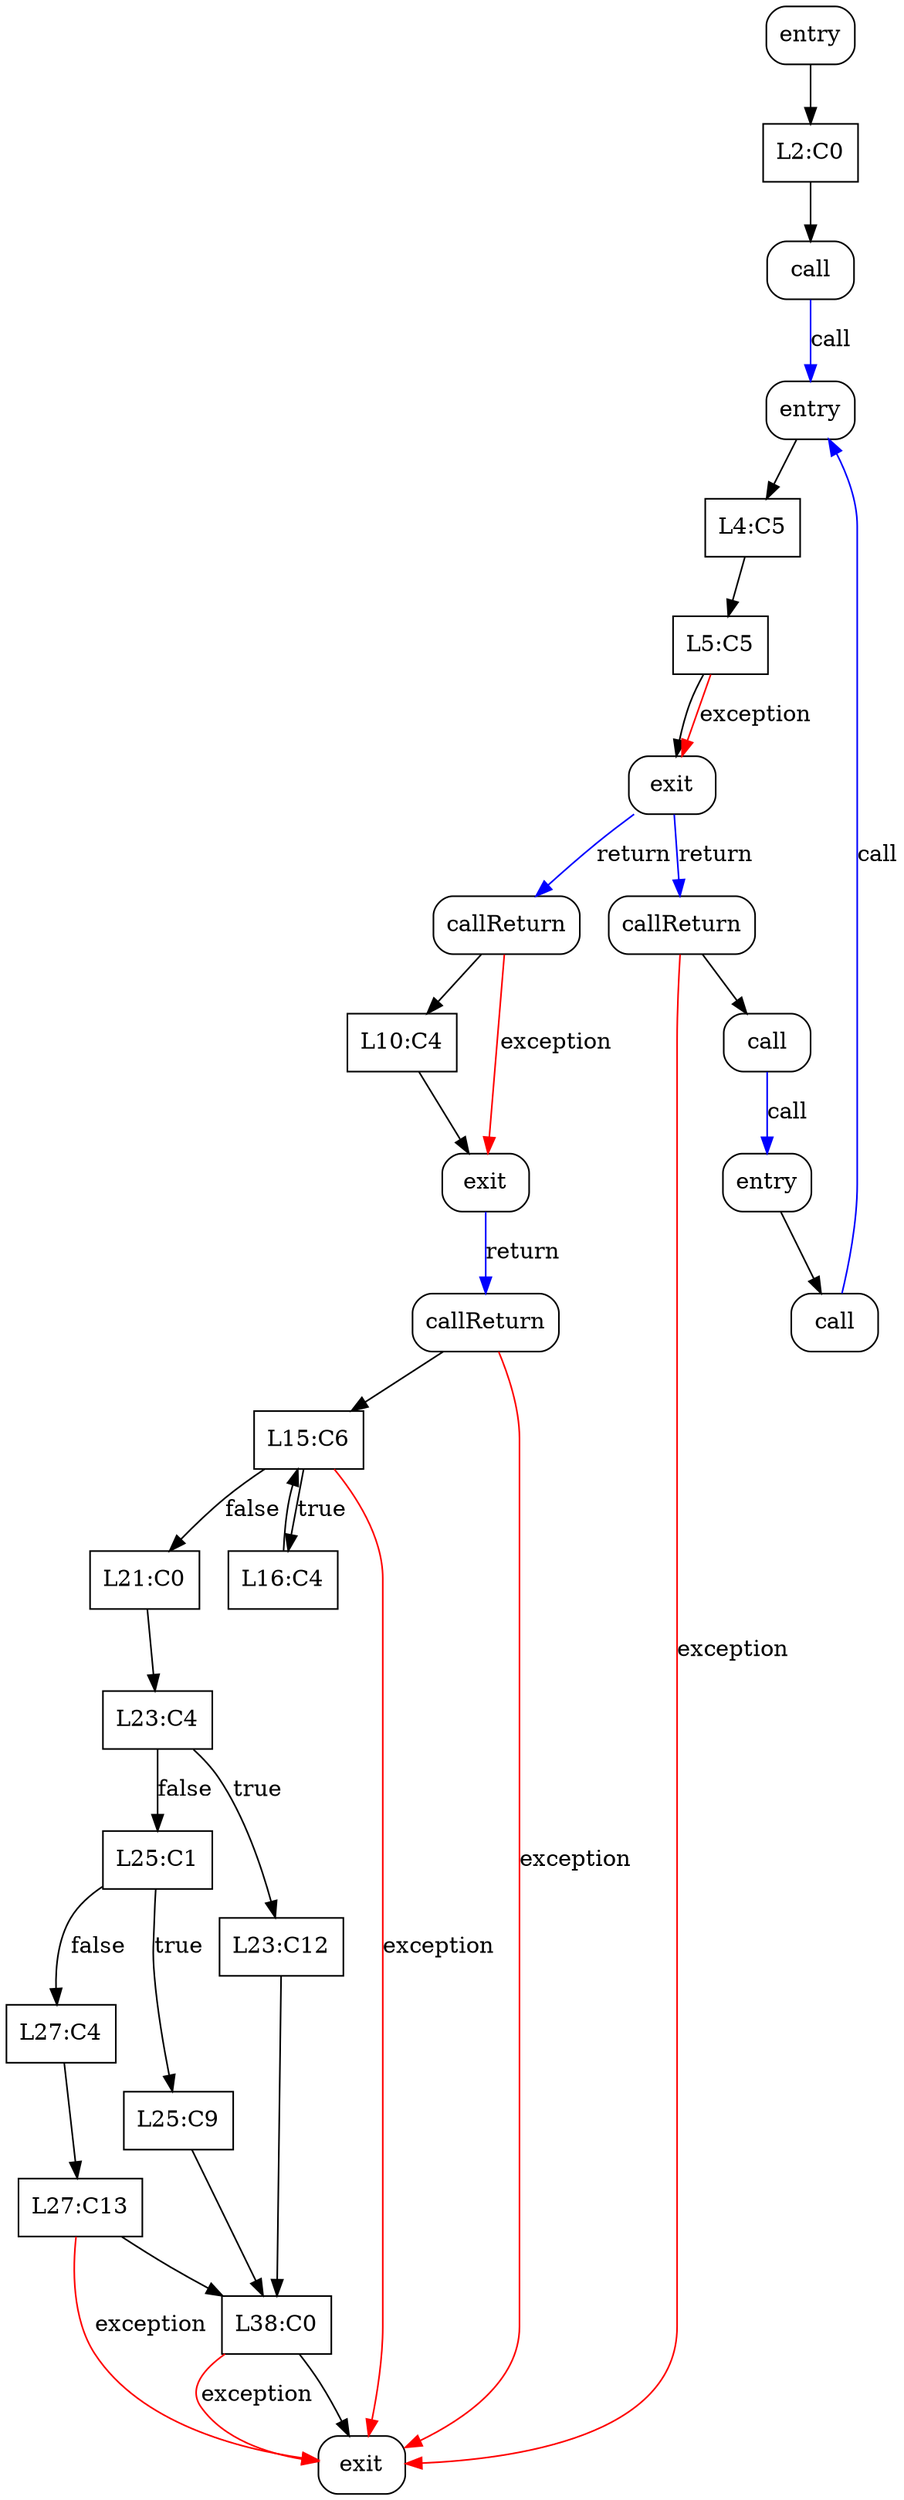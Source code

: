 digraph CFG {
node [shape="box"]
label = ""
n29 [label="entry", style="rounded"]
n30 [label="L2:C0"]
n31 [label="call", style="rounded"]
n32 [label="entry", style="rounded"]
n33 [label="L4:C5"]
n34 [label="L5:C5"]
n35 [label="exit", style="rounded"]
n36 [label="callReturn", style="rounded"]
n37 [label="call", style="rounded"]
n38 [label="entry", style="rounded"]
n39 [label="call", style="rounded"]
n40 [label="callReturn", style="rounded"]
n41 [label="L10:C4"]
n42 [label="exit", style="rounded"]
n43 [label="callReturn", style="rounded"]
n44 [label="L15:C6"]
n45 [label="L16:C4"]
n46 [label="L21:C0"]
n47 [label="L23:C4"]
n48 [label="L23:C12"]
n49 [label="L38:C0"]
n50 [label="L25:C1"]
n51 [label="L25:C9"]
n52 [label="L27:C4"]
n53 [label="L27:C13"]
n54 [label="exit", style="rounded"]
n29 -> n30 []
n30 -> n31 []
n31 -> n32 [color="blue", label = "call"]
n32 -> n33 []
n33 -> n34 []
n34 -> n35 []
n34 -> n35 [color="red", label="exception"]
n35 -> n36 [color="blue", label="return"]
n35 -> n40 [color="blue", label="return"]
n36 -> n37 []
n36 -> n54 [color="red", label="exception"]
n37 -> n38 [color="blue", label = "call"]
n38 -> n39 []
n39 -> n32 [color="blue", label = "call"]
n40 -> n41 []
n40 -> n42 [color="red", label="exception"]
n41 -> n42 []
n42 -> n43 [color="blue", label="return"]
n43 -> n44 []
n43 -> n54 [color="red", label="exception"]
n44 -> n45 [label="true"]
n44 -> n46 [label="false"]
n44 -> n54 [color="red", label="exception"]
n45 -> n44 []
n46 -> n47 []
n47 -> n48 [label="true"]
n47 -> n50 [label="false"]
n48 -> n49 []
n49 -> n54 []
n49 -> n54 [color="red", label="exception"]
n50 -> n51 [label="true"]
n50 -> n52 [label="false"]
n51 -> n49 []
n52 -> n53 []
n53 -> n49 []
n53 -> n54 [color="red", label="exception"]
}